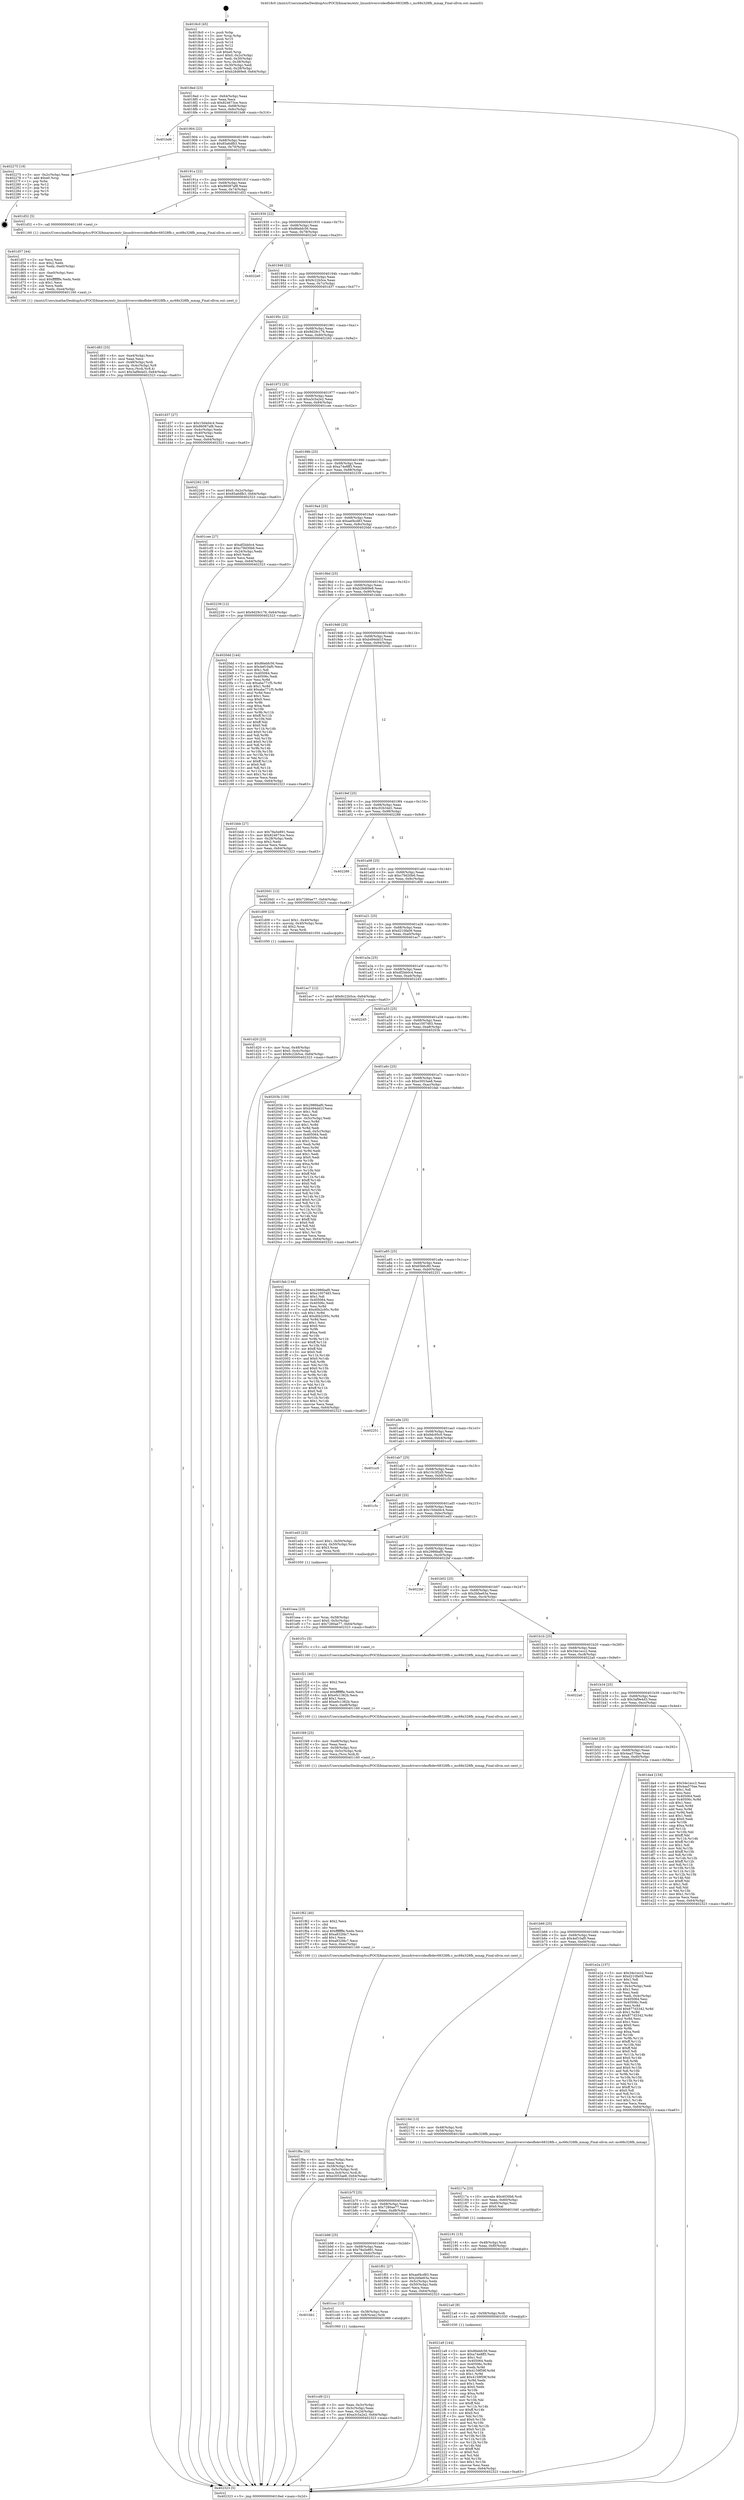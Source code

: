digraph "0x4018c0" {
  label = "0x4018c0 (/mnt/c/Users/mathe/Desktop/tcc/POCII/binaries/extr_linuxdriversvideofbdev68328fb.c_mc68x328fb_mmap_Final-ollvm.out::main(0))"
  labelloc = "t"
  node[shape=record]

  Entry [label="",width=0.3,height=0.3,shape=circle,fillcolor=black,style=filled]
  "0x4018ed" [label="{
     0x4018ed [23]\l
     | [instrs]\l
     &nbsp;&nbsp;0x4018ed \<+3\>: mov -0x64(%rbp),%eax\l
     &nbsp;&nbsp;0x4018f0 \<+2\>: mov %eax,%ecx\l
     &nbsp;&nbsp;0x4018f2 \<+6\>: sub $0x824673ce,%ecx\l
     &nbsp;&nbsp;0x4018f8 \<+3\>: mov %eax,-0x68(%rbp)\l
     &nbsp;&nbsp;0x4018fb \<+3\>: mov %ecx,-0x6c(%rbp)\l
     &nbsp;&nbsp;0x4018fe \<+6\>: je 0000000000401bd6 \<main+0x316\>\l
  }"]
  "0x401bd6" [label="{
     0x401bd6\l
  }", style=dashed]
  "0x401904" [label="{
     0x401904 [22]\l
     | [instrs]\l
     &nbsp;&nbsp;0x401904 \<+5\>: jmp 0000000000401909 \<main+0x49\>\l
     &nbsp;&nbsp;0x401909 \<+3\>: mov -0x68(%rbp),%eax\l
     &nbsp;&nbsp;0x40190c \<+5\>: sub $0x85a6dfb3,%eax\l
     &nbsp;&nbsp;0x401911 \<+3\>: mov %eax,-0x70(%rbp)\l
     &nbsp;&nbsp;0x401914 \<+6\>: je 0000000000402275 \<main+0x9b5\>\l
  }"]
  Exit [label="",width=0.3,height=0.3,shape=circle,fillcolor=black,style=filled,peripheries=2]
  "0x402275" [label="{
     0x402275 [19]\l
     | [instrs]\l
     &nbsp;&nbsp;0x402275 \<+3\>: mov -0x2c(%rbp),%eax\l
     &nbsp;&nbsp;0x402278 \<+7\>: add $0xe0,%rsp\l
     &nbsp;&nbsp;0x40227f \<+1\>: pop %rbx\l
     &nbsp;&nbsp;0x402280 \<+2\>: pop %r12\l
     &nbsp;&nbsp;0x402282 \<+2\>: pop %r14\l
     &nbsp;&nbsp;0x402284 \<+2\>: pop %r15\l
     &nbsp;&nbsp;0x402286 \<+1\>: pop %rbp\l
     &nbsp;&nbsp;0x402287 \<+1\>: ret\l
  }"]
  "0x40191a" [label="{
     0x40191a [22]\l
     | [instrs]\l
     &nbsp;&nbsp;0x40191a \<+5\>: jmp 000000000040191f \<main+0x5f\>\l
     &nbsp;&nbsp;0x40191f \<+3\>: mov -0x68(%rbp),%eax\l
     &nbsp;&nbsp;0x401922 \<+5\>: sub $0x86087af8,%eax\l
     &nbsp;&nbsp;0x401927 \<+3\>: mov %eax,-0x74(%rbp)\l
     &nbsp;&nbsp;0x40192a \<+6\>: je 0000000000401d52 \<main+0x492\>\l
  }"]
  "0x4021a9" [label="{
     0x4021a9 [144]\l
     | [instrs]\l
     &nbsp;&nbsp;0x4021a9 \<+5\>: mov $0x86ebfc56,%eax\l
     &nbsp;&nbsp;0x4021ae \<+5\>: mov $0xa74e8ff3,%esi\l
     &nbsp;&nbsp;0x4021b3 \<+2\>: mov $0x1,%cl\l
     &nbsp;&nbsp;0x4021b5 \<+7\>: mov 0x405064,%edx\l
     &nbsp;&nbsp;0x4021bc \<+8\>: mov 0x40506c,%r8d\l
     &nbsp;&nbsp;0x4021c4 \<+3\>: mov %edx,%r9d\l
     &nbsp;&nbsp;0x4021c7 \<+7\>: sub $0x4159f59f,%r9d\l
     &nbsp;&nbsp;0x4021ce \<+4\>: sub $0x1,%r9d\l
     &nbsp;&nbsp;0x4021d2 \<+7\>: add $0x4159f59f,%r9d\l
     &nbsp;&nbsp;0x4021d9 \<+4\>: imul %r9d,%edx\l
     &nbsp;&nbsp;0x4021dd \<+3\>: and $0x1,%edx\l
     &nbsp;&nbsp;0x4021e0 \<+3\>: cmp $0x0,%edx\l
     &nbsp;&nbsp;0x4021e3 \<+4\>: sete %r10b\l
     &nbsp;&nbsp;0x4021e7 \<+4\>: cmp $0xa,%r8d\l
     &nbsp;&nbsp;0x4021eb \<+4\>: setl %r11b\l
     &nbsp;&nbsp;0x4021ef \<+3\>: mov %r10b,%bl\l
     &nbsp;&nbsp;0x4021f2 \<+3\>: xor $0xff,%bl\l
     &nbsp;&nbsp;0x4021f5 \<+3\>: mov %r11b,%r14b\l
     &nbsp;&nbsp;0x4021f8 \<+4\>: xor $0xff,%r14b\l
     &nbsp;&nbsp;0x4021fc \<+3\>: xor $0x0,%cl\l
     &nbsp;&nbsp;0x4021ff \<+3\>: mov %bl,%r15b\l
     &nbsp;&nbsp;0x402202 \<+4\>: and $0x0,%r15b\l
     &nbsp;&nbsp;0x402206 \<+3\>: and %cl,%r10b\l
     &nbsp;&nbsp;0x402209 \<+3\>: mov %r14b,%r12b\l
     &nbsp;&nbsp;0x40220c \<+4\>: and $0x0,%r12b\l
     &nbsp;&nbsp;0x402210 \<+3\>: and %cl,%r11b\l
     &nbsp;&nbsp;0x402213 \<+3\>: or %r10b,%r15b\l
     &nbsp;&nbsp;0x402216 \<+3\>: or %r11b,%r12b\l
     &nbsp;&nbsp;0x402219 \<+3\>: xor %r12b,%r15b\l
     &nbsp;&nbsp;0x40221c \<+3\>: or %r14b,%bl\l
     &nbsp;&nbsp;0x40221f \<+3\>: xor $0xff,%bl\l
     &nbsp;&nbsp;0x402222 \<+3\>: or $0x0,%cl\l
     &nbsp;&nbsp;0x402225 \<+2\>: and %cl,%bl\l
     &nbsp;&nbsp;0x402227 \<+3\>: or %bl,%r15b\l
     &nbsp;&nbsp;0x40222a \<+4\>: test $0x1,%r15b\l
     &nbsp;&nbsp;0x40222e \<+3\>: cmovne %esi,%eax\l
     &nbsp;&nbsp;0x402231 \<+3\>: mov %eax,-0x64(%rbp)\l
     &nbsp;&nbsp;0x402234 \<+5\>: jmp 0000000000402323 \<main+0xa63\>\l
  }"]
  "0x401d52" [label="{
     0x401d52 [5]\l
     | [instrs]\l
     &nbsp;&nbsp;0x401d52 \<+5\>: call 0000000000401160 \<next_i\>\l
     | [calls]\l
     &nbsp;&nbsp;0x401160 \{1\} (/mnt/c/Users/mathe/Desktop/tcc/POCII/binaries/extr_linuxdriversvideofbdev68328fb.c_mc68x328fb_mmap_Final-ollvm.out::next_i)\l
  }"]
  "0x401930" [label="{
     0x401930 [22]\l
     | [instrs]\l
     &nbsp;&nbsp;0x401930 \<+5\>: jmp 0000000000401935 \<main+0x75\>\l
     &nbsp;&nbsp;0x401935 \<+3\>: mov -0x68(%rbp),%eax\l
     &nbsp;&nbsp;0x401938 \<+5\>: sub $0x86ebfc56,%eax\l
     &nbsp;&nbsp;0x40193d \<+3\>: mov %eax,-0x78(%rbp)\l
     &nbsp;&nbsp;0x401940 \<+6\>: je 00000000004022e0 \<main+0xa20\>\l
  }"]
  "0x4021a0" [label="{
     0x4021a0 [9]\l
     | [instrs]\l
     &nbsp;&nbsp;0x4021a0 \<+4\>: mov -0x58(%rbp),%rdi\l
     &nbsp;&nbsp;0x4021a4 \<+5\>: call 0000000000401030 \<free@plt\>\l
     | [calls]\l
     &nbsp;&nbsp;0x401030 \{1\} (unknown)\l
  }"]
  "0x4022e0" [label="{
     0x4022e0\l
  }", style=dashed]
  "0x401946" [label="{
     0x401946 [22]\l
     | [instrs]\l
     &nbsp;&nbsp;0x401946 \<+5\>: jmp 000000000040194b \<main+0x8b\>\l
     &nbsp;&nbsp;0x40194b \<+3\>: mov -0x68(%rbp),%eax\l
     &nbsp;&nbsp;0x40194e \<+5\>: sub $0x9c22b5ce,%eax\l
     &nbsp;&nbsp;0x401953 \<+3\>: mov %eax,-0x7c(%rbp)\l
     &nbsp;&nbsp;0x401956 \<+6\>: je 0000000000401d37 \<main+0x477\>\l
  }"]
  "0x402191" [label="{
     0x402191 [15]\l
     | [instrs]\l
     &nbsp;&nbsp;0x402191 \<+4\>: mov -0x48(%rbp),%rdi\l
     &nbsp;&nbsp;0x402195 \<+6\>: mov %eax,-0xf0(%rbp)\l
     &nbsp;&nbsp;0x40219b \<+5\>: call 0000000000401030 \<free@plt\>\l
     | [calls]\l
     &nbsp;&nbsp;0x401030 \{1\} (unknown)\l
  }"]
  "0x401d37" [label="{
     0x401d37 [27]\l
     | [instrs]\l
     &nbsp;&nbsp;0x401d37 \<+5\>: mov $0x15d4d4c4,%eax\l
     &nbsp;&nbsp;0x401d3c \<+5\>: mov $0x86087af8,%ecx\l
     &nbsp;&nbsp;0x401d41 \<+3\>: mov -0x4c(%rbp),%edx\l
     &nbsp;&nbsp;0x401d44 \<+3\>: cmp -0x40(%rbp),%edx\l
     &nbsp;&nbsp;0x401d47 \<+3\>: cmovl %ecx,%eax\l
     &nbsp;&nbsp;0x401d4a \<+3\>: mov %eax,-0x64(%rbp)\l
     &nbsp;&nbsp;0x401d4d \<+5\>: jmp 0000000000402323 \<main+0xa63\>\l
  }"]
  "0x40195c" [label="{
     0x40195c [22]\l
     | [instrs]\l
     &nbsp;&nbsp;0x40195c \<+5\>: jmp 0000000000401961 \<main+0xa1\>\l
     &nbsp;&nbsp;0x401961 \<+3\>: mov -0x68(%rbp),%eax\l
     &nbsp;&nbsp;0x401964 \<+5\>: sub $0x9d29c176,%eax\l
     &nbsp;&nbsp;0x401969 \<+3\>: mov %eax,-0x80(%rbp)\l
     &nbsp;&nbsp;0x40196c \<+6\>: je 0000000000402262 \<main+0x9a2\>\l
  }"]
  "0x40217a" [label="{
     0x40217a [23]\l
     | [instrs]\l
     &nbsp;&nbsp;0x40217a \<+10\>: movabs $0x4030b6,%rdi\l
     &nbsp;&nbsp;0x402184 \<+3\>: mov %eax,-0x60(%rbp)\l
     &nbsp;&nbsp;0x402187 \<+3\>: mov -0x60(%rbp),%esi\l
     &nbsp;&nbsp;0x40218a \<+2\>: mov $0x0,%al\l
     &nbsp;&nbsp;0x40218c \<+5\>: call 0000000000401040 \<printf@plt\>\l
     | [calls]\l
     &nbsp;&nbsp;0x401040 \{1\} (unknown)\l
  }"]
  "0x402262" [label="{
     0x402262 [19]\l
     | [instrs]\l
     &nbsp;&nbsp;0x402262 \<+7\>: movl $0x0,-0x2c(%rbp)\l
     &nbsp;&nbsp;0x402269 \<+7\>: movl $0x85a6dfb3,-0x64(%rbp)\l
     &nbsp;&nbsp;0x402270 \<+5\>: jmp 0000000000402323 \<main+0xa63\>\l
  }"]
  "0x401972" [label="{
     0x401972 [25]\l
     | [instrs]\l
     &nbsp;&nbsp;0x401972 \<+5\>: jmp 0000000000401977 \<main+0xb7\>\l
     &nbsp;&nbsp;0x401977 \<+3\>: mov -0x68(%rbp),%eax\l
     &nbsp;&nbsp;0x40197a \<+5\>: sub $0xa3c5a2e2,%eax\l
     &nbsp;&nbsp;0x40197f \<+6\>: mov %eax,-0x84(%rbp)\l
     &nbsp;&nbsp;0x401985 \<+6\>: je 0000000000401cee \<main+0x42e\>\l
  }"]
  "0x401f8a" [label="{
     0x401f8a [33]\l
     | [instrs]\l
     &nbsp;&nbsp;0x401f8a \<+6\>: mov -0xec(%rbp),%ecx\l
     &nbsp;&nbsp;0x401f90 \<+3\>: imul %eax,%ecx\l
     &nbsp;&nbsp;0x401f93 \<+4\>: mov -0x58(%rbp),%rsi\l
     &nbsp;&nbsp;0x401f97 \<+4\>: movslq -0x5c(%rbp),%rdi\l
     &nbsp;&nbsp;0x401f9b \<+4\>: mov %ecx,0x4(%rsi,%rdi,8)\l
     &nbsp;&nbsp;0x401f9f \<+7\>: movl $0xe3053ae8,-0x64(%rbp)\l
     &nbsp;&nbsp;0x401fa6 \<+5\>: jmp 0000000000402323 \<main+0xa63\>\l
  }"]
  "0x401cee" [label="{
     0x401cee [27]\l
     | [instrs]\l
     &nbsp;&nbsp;0x401cee \<+5\>: mov $0xdf2bb0c4,%eax\l
     &nbsp;&nbsp;0x401cf3 \<+5\>: mov $0xc79d30b6,%ecx\l
     &nbsp;&nbsp;0x401cf8 \<+3\>: mov -0x24(%rbp),%edx\l
     &nbsp;&nbsp;0x401cfb \<+3\>: cmp $0x0,%edx\l
     &nbsp;&nbsp;0x401cfe \<+3\>: cmove %ecx,%eax\l
     &nbsp;&nbsp;0x401d01 \<+3\>: mov %eax,-0x64(%rbp)\l
     &nbsp;&nbsp;0x401d04 \<+5\>: jmp 0000000000402323 \<main+0xa63\>\l
  }"]
  "0x40198b" [label="{
     0x40198b [25]\l
     | [instrs]\l
     &nbsp;&nbsp;0x40198b \<+5\>: jmp 0000000000401990 \<main+0xd0\>\l
     &nbsp;&nbsp;0x401990 \<+3\>: mov -0x68(%rbp),%eax\l
     &nbsp;&nbsp;0x401993 \<+5\>: sub $0xa74e8ff3,%eax\l
     &nbsp;&nbsp;0x401998 \<+6\>: mov %eax,-0x88(%rbp)\l
     &nbsp;&nbsp;0x40199e \<+6\>: je 0000000000402239 \<main+0x979\>\l
  }"]
  "0x401f62" [label="{
     0x401f62 [40]\l
     | [instrs]\l
     &nbsp;&nbsp;0x401f62 \<+5\>: mov $0x2,%ecx\l
     &nbsp;&nbsp;0x401f67 \<+1\>: cltd\l
     &nbsp;&nbsp;0x401f68 \<+2\>: idiv %ecx\l
     &nbsp;&nbsp;0x401f6a \<+6\>: imul $0xfffffffe,%edx,%ecx\l
     &nbsp;&nbsp;0x401f70 \<+6\>: add $0xa832fdc7,%ecx\l
     &nbsp;&nbsp;0x401f76 \<+3\>: add $0x1,%ecx\l
     &nbsp;&nbsp;0x401f79 \<+6\>: sub $0xa832fdc7,%ecx\l
     &nbsp;&nbsp;0x401f7f \<+6\>: mov %ecx,-0xec(%rbp)\l
     &nbsp;&nbsp;0x401f85 \<+5\>: call 0000000000401160 \<next_i\>\l
     | [calls]\l
     &nbsp;&nbsp;0x401160 \{1\} (/mnt/c/Users/mathe/Desktop/tcc/POCII/binaries/extr_linuxdriversvideofbdev68328fb.c_mc68x328fb_mmap_Final-ollvm.out::next_i)\l
  }"]
  "0x402239" [label="{
     0x402239 [12]\l
     | [instrs]\l
     &nbsp;&nbsp;0x402239 \<+7\>: movl $0x9d29c176,-0x64(%rbp)\l
     &nbsp;&nbsp;0x402240 \<+5\>: jmp 0000000000402323 \<main+0xa63\>\l
  }"]
  "0x4019a4" [label="{
     0x4019a4 [25]\l
     | [instrs]\l
     &nbsp;&nbsp;0x4019a4 \<+5\>: jmp 00000000004019a9 \<main+0xe9\>\l
     &nbsp;&nbsp;0x4019a9 \<+3\>: mov -0x68(%rbp),%eax\l
     &nbsp;&nbsp;0x4019ac \<+5\>: sub $0xaef4cd83,%eax\l
     &nbsp;&nbsp;0x4019b1 \<+6\>: mov %eax,-0x8c(%rbp)\l
     &nbsp;&nbsp;0x4019b7 \<+6\>: je 00000000004020dd \<main+0x81d\>\l
  }"]
  "0x401f49" [label="{
     0x401f49 [25]\l
     | [instrs]\l
     &nbsp;&nbsp;0x401f49 \<+6\>: mov -0xe8(%rbp),%ecx\l
     &nbsp;&nbsp;0x401f4f \<+3\>: imul %eax,%ecx\l
     &nbsp;&nbsp;0x401f52 \<+4\>: mov -0x58(%rbp),%rsi\l
     &nbsp;&nbsp;0x401f56 \<+4\>: movslq -0x5c(%rbp),%rdi\l
     &nbsp;&nbsp;0x401f5a \<+3\>: mov %ecx,(%rsi,%rdi,8)\l
     &nbsp;&nbsp;0x401f5d \<+5\>: call 0000000000401160 \<next_i\>\l
     | [calls]\l
     &nbsp;&nbsp;0x401160 \{1\} (/mnt/c/Users/mathe/Desktop/tcc/POCII/binaries/extr_linuxdriversvideofbdev68328fb.c_mc68x328fb_mmap_Final-ollvm.out::next_i)\l
  }"]
  "0x4020dd" [label="{
     0x4020dd [144]\l
     | [instrs]\l
     &nbsp;&nbsp;0x4020dd \<+5\>: mov $0x86ebfc56,%eax\l
     &nbsp;&nbsp;0x4020e2 \<+5\>: mov $0x4ef10af0,%ecx\l
     &nbsp;&nbsp;0x4020e7 \<+2\>: mov $0x1,%dl\l
     &nbsp;&nbsp;0x4020e9 \<+7\>: mov 0x405064,%esi\l
     &nbsp;&nbsp;0x4020f0 \<+7\>: mov 0x40506c,%edi\l
     &nbsp;&nbsp;0x4020f7 \<+3\>: mov %esi,%r8d\l
     &nbsp;&nbsp;0x4020fa \<+7\>: sub $0xaba771f5,%r8d\l
     &nbsp;&nbsp;0x402101 \<+4\>: sub $0x1,%r8d\l
     &nbsp;&nbsp;0x402105 \<+7\>: add $0xaba771f5,%r8d\l
     &nbsp;&nbsp;0x40210c \<+4\>: imul %r8d,%esi\l
     &nbsp;&nbsp;0x402110 \<+3\>: and $0x1,%esi\l
     &nbsp;&nbsp;0x402113 \<+3\>: cmp $0x0,%esi\l
     &nbsp;&nbsp;0x402116 \<+4\>: sete %r9b\l
     &nbsp;&nbsp;0x40211a \<+3\>: cmp $0xa,%edi\l
     &nbsp;&nbsp;0x40211d \<+4\>: setl %r10b\l
     &nbsp;&nbsp;0x402121 \<+3\>: mov %r9b,%r11b\l
     &nbsp;&nbsp;0x402124 \<+4\>: xor $0xff,%r11b\l
     &nbsp;&nbsp;0x402128 \<+3\>: mov %r10b,%bl\l
     &nbsp;&nbsp;0x40212b \<+3\>: xor $0xff,%bl\l
     &nbsp;&nbsp;0x40212e \<+3\>: xor $0x0,%dl\l
     &nbsp;&nbsp;0x402131 \<+3\>: mov %r11b,%r14b\l
     &nbsp;&nbsp;0x402134 \<+4\>: and $0x0,%r14b\l
     &nbsp;&nbsp;0x402138 \<+3\>: and %dl,%r9b\l
     &nbsp;&nbsp;0x40213b \<+3\>: mov %bl,%r15b\l
     &nbsp;&nbsp;0x40213e \<+4\>: and $0x0,%r15b\l
     &nbsp;&nbsp;0x402142 \<+3\>: and %dl,%r10b\l
     &nbsp;&nbsp;0x402145 \<+3\>: or %r9b,%r14b\l
     &nbsp;&nbsp;0x402148 \<+3\>: or %r10b,%r15b\l
     &nbsp;&nbsp;0x40214b \<+3\>: xor %r15b,%r14b\l
     &nbsp;&nbsp;0x40214e \<+3\>: or %bl,%r11b\l
     &nbsp;&nbsp;0x402151 \<+4\>: xor $0xff,%r11b\l
     &nbsp;&nbsp;0x402155 \<+3\>: or $0x0,%dl\l
     &nbsp;&nbsp;0x402158 \<+3\>: and %dl,%r11b\l
     &nbsp;&nbsp;0x40215b \<+3\>: or %r11b,%r14b\l
     &nbsp;&nbsp;0x40215e \<+4\>: test $0x1,%r14b\l
     &nbsp;&nbsp;0x402162 \<+3\>: cmovne %ecx,%eax\l
     &nbsp;&nbsp;0x402165 \<+3\>: mov %eax,-0x64(%rbp)\l
     &nbsp;&nbsp;0x402168 \<+5\>: jmp 0000000000402323 \<main+0xa63\>\l
  }"]
  "0x4019bd" [label="{
     0x4019bd [25]\l
     | [instrs]\l
     &nbsp;&nbsp;0x4019bd \<+5\>: jmp 00000000004019c2 \<main+0x102\>\l
     &nbsp;&nbsp;0x4019c2 \<+3\>: mov -0x68(%rbp),%eax\l
     &nbsp;&nbsp;0x4019c5 \<+5\>: sub $0xb28d69e8,%eax\l
     &nbsp;&nbsp;0x4019ca \<+6\>: mov %eax,-0x90(%rbp)\l
     &nbsp;&nbsp;0x4019d0 \<+6\>: je 0000000000401bbb \<main+0x2fb\>\l
  }"]
  "0x401f21" [label="{
     0x401f21 [40]\l
     | [instrs]\l
     &nbsp;&nbsp;0x401f21 \<+5\>: mov $0x2,%ecx\l
     &nbsp;&nbsp;0x401f26 \<+1\>: cltd\l
     &nbsp;&nbsp;0x401f27 \<+2\>: idiv %ecx\l
     &nbsp;&nbsp;0x401f29 \<+6\>: imul $0xfffffffe,%edx,%ecx\l
     &nbsp;&nbsp;0x401f2f \<+6\>: sub $0xe0c1382b,%ecx\l
     &nbsp;&nbsp;0x401f35 \<+3\>: add $0x1,%ecx\l
     &nbsp;&nbsp;0x401f38 \<+6\>: add $0xe0c1382b,%ecx\l
     &nbsp;&nbsp;0x401f3e \<+6\>: mov %ecx,-0xe8(%rbp)\l
     &nbsp;&nbsp;0x401f44 \<+5\>: call 0000000000401160 \<next_i\>\l
     | [calls]\l
     &nbsp;&nbsp;0x401160 \{1\} (/mnt/c/Users/mathe/Desktop/tcc/POCII/binaries/extr_linuxdriversvideofbdev68328fb.c_mc68x328fb_mmap_Final-ollvm.out::next_i)\l
  }"]
  "0x401bbb" [label="{
     0x401bbb [27]\l
     | [instrs]\l
     &nbsp;&nbsp;0x401bbb \<+5\>: mov $0x78a5e891,%eax\l
     &nbsp;&nbsp;0x401bc0 \<+5\>: mov $0x824673ce,%ecx\l
     &nbsp;&nbsp;0x401bc5 \<+3\>: mov -0x28(%rbp),%edx\l
     &nbsp;&nbsp;0x401bc8 \<+3\>: cmp $0x2,%edx\l
     &nbsp;&nbsp;0x401bcb \<+3\>: cmovne %ecx,%eax\l
     &nbsp;&nbsp;0x401bce \<+3\>: mov %eax,-0x64(%rbp)\l
     &nbsp;&nbsp;0x401bd1 \<+5\>: jmp 0000000000402323 \<main+0xa63\>\l
  }"]
  "0x4019d6" [label="{
     0x4019d6 [25]\l
     | [instrs]\l
     &nbsp;&nbsp;0x4019d6 \<+5\>: jmp 00000000004019db \<main+0x11b\>\l
     &nbsp;&nbsp;0x4019db \<+3\>: mov -0x68(%rbp),%eax\l
     &nbsp;&nbsp;0x4019de \<+5\>: sub $0xb494dd1f,%eax\l
     &nbsp;&nbsp;0x4019e3 \<+6\>: mov %eax,-0x94(%rbp)\l
     &nbsp;&nbsp;0x4019e9 \<+6\>: je 00000000004020d1 \<main+0x811\>\l
  }"]
  "0x402323" [label="{
     0x402323 [5]\l
     | [instrs]\l
     &nbsp;&nbsp;0x402323 \<+5\>: jmp 00000000004018ed \<main+0x2d\>\l
  }"]
  "0x4018c0" [label="{
     0x4018c0 [45]\l
     | [instrs]\l
     &nbsp;&nbsp;0x4018c0 \<+1\>: push %rbp\l
     &nbsp;&nbsp;0x4018c1 \<+3\>: mov %rsp,%rbp\l
     &nbsp;&nbsp;0x4018c4 \<+2\>: push %r15\l
     &nbsp;&nbsp;0x4018c6 \<+2\>: push %r14\l
     &nbsp;&nbsp;0x4018c8 \<+2\>: push %r12\l
     &nbsp;&nbsp;0x4018ca \<+1\>: push %rbx\l
     &nbsp;&nbsp;0x4018cb \<+7\>: sub $0xe0,%rsp\l
     &nbsp;&nbsp;0x4018d2 \<+7\>: movl $0x0,-0x2c(%rbp)\l
     &nbsp;&nbsp;0x4018d9 \<+3\>: mov %edi,-0x30(%rbp)\l
     &nbsp;&nbsp;0x4018dc \<+4\>: mov %rsi,-0x38(%rbp)\l
     &nbsp;&nbsp;0x4018e0 \<+3\>: mov -0x30(%rbp),%edi\l
     &nbsp;&nbsp;0x4018e3 \<+3\>: mov %edi,-0x28(%rbp)\l
     &nbsp;&nbsp;0x4018e6 \<+7\>: movl $0xb28d69e8,-0x64(%rbp)\l
  }"]
  "0x401eea" [label="{
     0x401eea [23]\l
     | [instrs]\l
     &nbsp;&nbsp;0x401eea \<+4\>: mov %rax,-0x58(%rbp)\l
     &nbsp;&nbsp;0x401eee \<+7\>: movl $0x0,-0x5c(%rbp)\l
     &nbsp;&nbsp;0x401ef5 \<+7\>: movl $0x7280ae77,-0x64(%rbp)\l
     &nbsp;&nbsp;0x401efc \<+5\>: jmp 0000000000402323 \<main+0xa63\>\l
  }"]
  "0x4020d1" [label="{
     0x4020d1 [12]\l
     | [instrs]\l
     &nbsp;&nbsp;0x4020d1 \<+7\>: movl $0x7280ae77,-0x64(%rbp)\l
     &nbsp;&nbsp;0x4020d8 \<+5\>: jmp 0000000000402323 \<main+0xa63\>\l
  }"]
  "0x4019ef" [label="{
     0x4019ef [25]\l
     | [instrs]\l
     &nbsp;&nbsp;0x4019ef \<+5\>: jmp 00000000004019f4 \<main+0x134\>\l
     &nbsp;&nbsp;0x4019f4 \<+3\>: mov -0x68(%rbp),%eax\l
     &nbsp;&nbsp;0x4019f7 \<+5\>: sub $0xc02b34d1,%eax\l
     &nbsp;&nbsp;0x4019fc \<+6\>: mov %eax,-0x98(%rbp)\l
     &nbsp;&nbsp;0x401a02 \<+6\>: je 0000000000402288 \<main+0x9c8\>\l
  }"]
  "0x401d83" [label="{
     0x401d83 [33]\l
     | [instrs]\l
     &nbsp;&nbsp;0x401d83 \<+6\>: mov -0xe4(%rbp),%ecx\l
     &nbsp;&nbsp;0x401d89 \<+3\>: imul %eax,%ecx\l
     &nbsp;&nbsp;0x401d8c \<+4\>: mov -0x48(%rbp),%rdi\l
     &nbsp;&nbsp;0x401d90 \<+4\>: movslq -0x4c(%rbp),%r8\l
     &nbsp;&nbsp;0x401d94 \<+4\>: mov %ecx,(%rdi,%r8,4)\l
     &nbsp;&nbsp;0x401d98 \<+7\>: movl $0x3af9e4d3,-0x64(%rbp)\l
     &nbsp;&nbsp;0x401d9f \<+5\>: jmp 0000000000402323 \<main+0xa63\>\l
  }"]
  "0x402288" [label="{
     0x402288\l
  }", style=dashed]
  "0x401a08" [label="{
     0x401a08 [25]\l
     | [instrs]\l
     &nbsp;&nbsp;0x401a08 \<+5\>: jmp 0000000000401a0d \<main+0x14d\>\l
     &nbsp;&nbsp;0x401a0d \<+3\>: mov -0x68(%rbp),%eax\l
     &nbsp;&nbsp;0x401a10 \<+5\>: sub $0xc79d30b6,%eax\l
     &nbsp;&nbsp;0x401a15 \<+6\>: mov %eax,-0x9c(%rbp)\l
     &nbsp;&nbsp;0x401a1b \<+6\>: je 0000000000401d09 \<main+0x449\>\l
  }"]
  "0x401d57" [label="{
     0x401d57 [44]\l
     | [instrs]\l
     &nbsp;&nbsp;0x401d57 \<+2\>: xor %ecx,%ecx\l
     &nbsp;&nbsp;0x401d59 \<+5\>: mov $0x2,%edx\l
     &nbsp;&nbsp;0x401d5e \<+6\>: mov %edx,-0xe0(%rbp)\l
     &nbsp;&nbsp;0x401d64 \<+1\>: cltd\l
     &nbsp;&nbsp;0x401d65 \<+6\>: mov -0xe0(%rbp),%esi\l
     &nbsp;&nbsp;0x401d6b \<+2\>: idiv %esi\l
     &nbsp;&nbsp;0x401d6d \<+6\>: imul $0xfffffffe,%edx,%edx\l
     &nbsp;&nbsp;0x401d73 \<+3\>: sub $0x1,%ecx\l
     &nbsp;&nbsp;0x401d76 \<+2\>: sub %ecx,%edx\l
     &nbsp;&nbsp;0x401d78 \<+6\>: mov %edx,-0xe4(%rbp)\l
     &nbsp;&nbsp;0x401d7e \<+5\>: call 0000000000401160 \<next_i\>\l
     | [calls]\l
     &nbsp;&nbsp;0x401160 \{1\} (/mnt/c/Users/mathe/Desktop/tcc/POCII/binaries/extr_linuxdriversvideofbdev68328fb.c_mc68x328fb_mmap_Final-ollvm.out::next_i)\l
  }"]
  "0x401d09" [label="{
     0x401d09 [23]\l
     | [instrs]\l
     &nbsp;&nbsp;0x401d09 \<+7\>: movl $0x1,-0x40(%rbp)\l
     &nbsp;&nbsp;0x401d10 \<+4\>: movslq -0x40(%rbp),%rax\l
     &nbsp;&nbsp;0x401d14 \<+4\>: shl $0x2,%rax\l
     &nbsp;&nbsp;0x401d18 \<+3\>: mov %rax,%rdi\l
     &nbsp;&nbsp;0x401d1b \<+5\>: call 0000000000401050 \<malloc@plt\>\l
     | [calls]\l
     &nbsp;&nbsp;0x401050 \{1\} (unknown)\l
  }"]
  "0x401a21" [label="{
     0x401a21 [25]\l
     | [instrs]\l
     &nbsp;&nbsp;0x401a21 \<+5\>: jmp 0000000000401a26 \<main+0x166\>\l
     &nbsp;&nbsp;0x401a26 \<+3\>: mov -0x68(%rbp),%eax\l
     &nbsp;&nbsp;0x401a29 \<+5\>: sub $0xd210fa09,%eax\l
     &nbsp;&nbsp;0x401a2e \<+6\>: mov %eax,-0xa0(%rbp)\l
     &nbsp;&nbsp;0x401a34 \<+6\>: je 0000000000401ec7 \<main+0x607\>\l
  }"]
  "0x401d20" [label="{
     0x401d20 [23]\l
     | [instrs]\l
     &nbsp;&nbsp;0x401d20 \<+4\>: mov %rax,-0x48(%rbp)\l
     &nbsp;&nbsp;0x401d24 \<+7\>: movl $0x0,-0x4c(%rbp)\l
     &nbsp;&nbsp;0x401d2b \<+7\>: movl $0x9c22b5ce,-0x64(%rbp)\l
     &nbsp;&nbsp;0x401d32 \<+5\>: jmp 0000000000402323 \<main+0xa63\>\l
  }"]
  "0x401ec7" [label="{
     0x401ec7 [12]\l
     | [instrs]\l
     &nbsp;&nbsp;0x401ec7 \<+7\>: movl $0x9c22b5ce,-0x64(%rbp)\l
     &nbsp;&nbsp;0x401ece \<+5\>: jmp 0000000000402323 \<main+0xa63\>\l
  }"]
  "0x401a3a" [label="{
     0x401a3a [25]\l
     | [instrs]\l
     &nbsp;&nbsp;0x401a3a \<+5\>: jmp 0000000000401a3f \<main+0x17f\>\l
     &nbsp;&nbsp;0x401a3f \<+3\>: mov -0x68(%rbp),%eax\l
     &nbsp;&nbsp;0x401a42 \<+5\>: sub $0xdf2bb0c4,%eax\l
     &nbsp;&nbsp;0x401a47 \<+6\>: mov %eax,-0xa4(%rbp)\l
     &nbsp;&nbsp;0x401a4d \<+6\>: je 0000000000402245 \<main+0x985\>\l
  }"]
  "0x401cd9" [label="{
     0x401cd9 [21]\l
     | [instrs]\l
     &nbsp;&nbsp;0x401cd9 \<+3\>: mov %eax,-0x3c(%rbp)\l
     &nbsp;&nbsp;0x401cdc \<+3\>: mov -0x3c(%rbp),%eax\l
     &nbsp;&nbsp;0x401cdf \<+3\>: mov %eax,-0x24(%rbp)\l
     &nbsp;&nbsp;0x401ce2 \<+7\>: movl $0xa3c5a2e2,-0x64(%rbp)\l
     &nbsp;&nbsp;0x401ce9 \<+5\>: jmp 0000000000402323 \<main+0xa63\>\l
  }"]
  "0x402245" [label="{
     0x402245\l
  }", style=dashed]
  "0x401a53" [label="{
     0x401a53 [25]\l
     | [instrs]\l
     &nbsp;&nbsp;0x401a53 \<+5\>: jmp 0000000000401a58 \<main+0x198\>\l
     &nbsp;&nbsp;0x401a58 \<+3\>: mov -0x68(%rbp),%eax\l
     &nbsp;&nbsp;0x401a5b \<+5\>: sub $0xe1007483,%eax\l
     &nbsp;&nbsp;0x401a60 \<+6\>: mov %eax,-0xa8(%rbp)\l
     &nbsp;&nbsp;0x401a66 \<+6\>: je 000000000040203b \<main+0x77b\>\l
  }"]
  "0x401bb1" [label="{
     0x401bb1\l
  }", style=dashed]
  "0x40203b" [label="{
     0x40203b [150]\l
     | [instrs]\l
     &nbsp;&nbsp;0x40203b \<+5\>: mov $0x2986baf0,%eax\l
     &nbsp;&nbsp;0x402040 \<+5\>: mov $0xb494dd1f,%ecx\l
     &nbsp;&nbsp;0x402045 \<+2\>: mov $0x1,%dl\l
     &nbsp;&nbsp;0x402047 \<+2\>: xor %esi,%esi\l
     &nbsp;&nbsp;0x402049 \<+3\>: mov -0x5c(%rbp),%edi\l
     &nbsp;&nbsp;0x40204c \<+3\>: mov %esi,%r8d\l
     &nbsp;&nbsp;0x40204f \<+4\>: sub $0x1,%r8d\l
     &nbsp;&nbsp;0x402053 \<+3\>: sub %r8d,%edi\l
     &nbsp;&nbsp;0x402056 \<+3\>: mov %edi,-0x5c(%rbp)\l
     &nbsp;&nbsp;0x402059 \<+7\>: mov 0x405064,%edi\l
     &nbsp;&nbsp;0x402060 \<+8\>: mov 0x40506c,%r8d\l
     &nbsp;&nbsp;0x402068 \<+3\>: sub $0x1,%esi\l
     &nbsp;&nbsp;0x40206b \<+3\>: mov %edi,%r9d\l
     &nbsp;&nbsp;0x40206e \<+3\>: add %esi,%r9d\l
     &nbsp;&nbsp;0x402071 \<+4\>: imul %r9d,%edi\l
     &nbsp;&nbsp;0x402075 \<+3\>: and $0x1,%edi\l
     &nbsp;&nbsp;0x402078 \<+3\>: cmp $0x0,%edi\l
     &nbsp;&nbsp;0x40207b \<+4\>: sete %r10b\l
     &nbsp;&nbsp;0x40207f \<+4\>: cmp $0xa,%r8d\l
     &nbsp;&nbsp;0x402083 \<+4\>: setl %r11b\l
     &nbsp;&nbsp;0x402087 \<+3\>: mov %r10b,%bl\l
     &nbsp;&nbsp;0x40208a \<+3\>: xor $0xff,%bl\l
     &nbsp;&nbsp;0x40208d \<+3\>: mov %r11b,%r14b\l
     &nbsp;&nbsp;0x402090 \<+4\>: xor $0xff,%r14b\l
     &nbsp;&nbsp;0x402094 \<+3\>: xor $0x0,%dl\l
     &nbsp;&nbsp;0x402097 \<+3\>: mov %bl,%r15b\l
     &nbsp;&nbsp;0x40209a \<+4\>: and $0x0,%r15b\l
     &nbsp;&nbsp;0x40209e \<+3\>: and %dl,%r10b\l
     &nbsp;&nbsp;0x4020a1 \<+3\>: mov %r14b,%r12b\l
     &nbsp;&nbsp;0x4020a4 \<+4\>: and $0x0,%r12b\l
     &nbsp;&nbsp;0x4020a8 \<+3\>: and %dl,%r11b\l
     &nbsp;&nbsp;0x4020ab \<+3\>: or %r10b,%r15b\l
     &nbsp;&nbsp;0x4020ae \<+3\>: or %r11b,%r12b\l
     &nbsp;&nbsp;0x4020b1 \<+3\>: xor %r12b,%r15b\l
     &nbsp;&nbsp;0x4020b4 \<+3\>: or %r14b,%bl\l
     &nbsp;&nbsp;0x4020b7 \<+3\>: xor $0xff,%bl\l
     &nbsp;&nbsp;0x4020ba \<+3\>: or $0x0,%dl\l
     &nbsp;&nbsp;0x4020bd \<+2\>: and %dl,%bl\l
     &nbsp;&nbsp;0x4020bf \<+3\>: or %bl,%r15b\l
     &nbsp;&nbsp;0x4020c2 \<+4\>: test $0x1,%r15b\l
     &nbsp;&nbsp;0x4020c6 \<+3\>: cmovne %ecx,%eax\l
     &nbsp;&nbsp;0x4020c9 \<+3\>: mov %eax,-0x64(%rbp)\l
     &nbsp;&nbsp;0x4020cc \<+5\>: jmp 0000000000402323 \<main+0xa63\>\l
  }"]
  "0x401a6c" [label="{
     0x401a6c [25]\l
     | [instrs]\l
     &nbsp;&nbsp;0x401a6c \<+5\>: jmp 0000000000401a71 \<main+0x1b1\>\l
     &nbsp;&nbsp;0x401a71 \<+3\>: mov -0x68(%rbp),%eax\l
     &nbsp;&nbsp;0x401a74 \<+5\>: sub $0xe3053ae8,%eax\l
     &nbsp;&nbsp;0x401a79 \<+6\>: mov %eax,-0xac(%rbp)\l
     &nbsp;&nbsp;0x401a7f \<+6\>: je 0000000000401fab \<main+0x6eb\>\l
  }"]
  "0x401ccc" [label="{
     0x401ccc [13]\l
     | [instrs]\l
     &nbsp;&nbsp;0x401ccc \<+4\>: mov -0x38(%rbp),%rax\l
     &nbsp;&nbsp;0x401cd0 \<+4\>: mov 0x8(%rax),%rdi\l
     &nbsp;&nbsp;0x401cd4 \<+5\>: call 0000000000401060 \<atoi@plt\>\l
     | [calls]\l
     &nbsp;&nbsp;0x401060 \{1\} (unknown)\l
  }"]
  "0x401fab" [label="{
     0x401fab [144]\l
     | [instrs]\l
     &nbsp;&nbsp;0x401fab \<+5\>: mov $0x2986baf0,%eax\l
     &nbsp;&nbsp;0x401fb0 \<+5\>: mov $0xe1007483,%ecx\l
     &nbsp;&nbsp;0x401fb5 \<+2\>: mov $0x1,%dl\l
     &nbsp;&nbsp;0x401fb7 \<+7\>: mov 0x405064,%esi\l
     &nbsp;&nbsp;0x401fbe \<+7\>: mov 0x40506c,%edi\l
     &nbsp;&nbsp;0x401fc5 \<+3\>: mov %esi,%r8d\l
     &nbsp;&nbsp;0x401fc8 \<+7\>: sub $0xd0b2c95c,%r8d\l
     &nbsp;&nbsp;0x401fcf \<+4\>: sub $0x1,%r8d\l
     &nbsp;&nbsp;0x401fd3 \<+7\>: add $0xd0b2c95c,%r8d\l
     &nbsp;&nbsp;0x401fda \<+4\>: imul %r8d,%esi\l
     &nbsp;&nbsp;0x401fde \<+3\>: and $0x1,%esi\l
     &nbsp;&nbsp;0x401fe1 \<+3\>: cmp $0x0,%esi\l
     &nbsp;&nbsp;0x401fe4 \<+4\>: sete %r9b\l
     &nbsp;&nbsp;0x401fe8 \<+3\>: cmp $0xa,%edi\l
     &nbsp;&nbsp;0x401feb \<+4\>: setl %r10b\l
     &nbsp;&nbsp;0x401fef \<+3\>: mov %r9b,%r11b\l
     &nbsp;&nbsp;0x401ff2 \<+4\>: xor $0xff,%r11b\l
     &nbsp;&nbsp;0x401ff6 \<+3\>: mov %r10b,%bl\l
     &nbsp;&nbsp;0x401ff9 \<+3\>: xor $0xff,%bl\l
     &nbsp;&nbsp;0x401ffc \<+3\>: xor $0x0,%dl\l
     &nbsp;&nbsp;0x401fff \<+3\>: mov %r11b,%r14b\l
     &nbsp;&nbsp;0x402002 \<+4\>: and $0x0,%r14b\l
     &nbsp;&nbsp;0x402006 \<+3\>: and %dl,%r9b\l
     &nbsp;&nbsp;0x402009 \<+3\>: mov %bl,%r15b\l
     &nbsp;&nbsp;0x40200c \<+4\>: and $0x0,%r15b\l
     &nbsp;&nbsp;0x402010 \<+3\>: and %dl,%r10b\l
     &nbsp;&nbsp;0x402013 \<+3\>: or %r9b,%r14b\l
     &nbsp;&nbsp;0x402016 \<+3\>: or %r10b,%r15b\l
     &nbsp;&nbsp;0x402019 \<+3\>: xor %r15b,%r14b\l
     &nbsp;&nbsp;0x40201c \<+3\>: or %bl,%r11b\l
     &nbsp;&nbsp;0x40201f \<+4\>: xor $0xff,%r11b\l
     &nbsp;&nbsp;0x402023 \<+3\>: or $0x0,%dl\l
     &nbsp;&nbsp;0x402026 \<+3\>: and %dl,%r11b\l
     &nbsp;&nbsp;0x402029 \<+3\>: or %r11b,%r14b\l
     &nbsp;&nbsp;0x40202c \<+4\>: test $0x1,%r14b\l
     &nbsp;&nbsp;0x402030 \<+3\>: cmovne %ecx,%eax\l
     &nbsp;&nbsp;0x402033 \<+3\>: mov %eax,-0x64(%rbp)\l
     &nbsp;&nbsp;0x402036 \<+5\>: jmp 0000000000402323 \<main+0xa63\>\l
  }"]
  "0x401a85" [label="{
     0x401a85 [25]\l
     | [instrs]\l
     &nbsp;&nbsp;0x401a85 \<+5\>: jmp 0000000000401a8a \<main+0x1ca\>\l
     &nbsp;&nbsp;0x401a8a \<+3\>: mov -0x68(%rbp),%eax\l
     &nbsp;&nbsp;0x401a8d \<+5\>: sub $0x65b6c80,%eax\l
     &nbsp;&nbsp;0x401a92 \<+6\>: mov %eax,-0xb0(%rbp)\l
     &nbsp;&nbsp;0x401a98 \<+6\>: je 0000000000402251 \<main+0x991\>\l
  }"]
  "0x401b98" [label="{
     0x401b98 [25]\l
     | [instrs]\l
     &nbsp;&nbsp;0x401b98 \<+5\>: jmp 0000000000401b9d \<main+0x2dd\>\l
     &nbsp;&nbsp;0x401b9d \<+3\>: mov -0x68(%rbp),%eax\l
     &nbsp;&nbsp;0x401ba0 \<+5\>: sub $0x78a5e891,%eax\l
     &nbsp;&nbsp;0x401ba5 \<+6\>: mov %eax,-0xdc(%rbp)\l
     &nbsp;&nbsp;0x401bab \<+6\>: je 0000000000401ccc \<main+0x40c\>\l
  }"]
  "0x402251" [label="{
     0x402251\l
  }", style=dashed]
  "0x401a9e" [label="{
     0x401a9e [25]\l
     | [instrs]\l
     &nbsp;&nbsp;0x401a9e \<+5\>: jmp 0000000000401aa3 \<main+0x1e3\>\l
     &nbsp;&nbsp;0x401aa3 \<+3\>: mov -0x68(%rbp),%eax\l
     &nbsp;&nbsp;0x401aa6 \<+5\>: sub $0x9dc95c0,%eax\l
     &nbsp;&nbsp;0x401aab \<+6\>: mov %eax,-0xb4(%rbp)\l
     &nbsp;&nbsp;0x401ab1 \<+6\>: je 0000000000401cc0 \<main+0x400\>\l
  }"]
  "0x401f01" [label="{
     0x401f01 [27]\l
     | [instrs]\l
     &nbsp;&nbsp;0x401f01 \<+5\>: mov $0xaef4cd83,%eax\l
     &nbsp;&nbsp;0x401f06 \<+5\>: mov $0x2bfae63a,%ecx\l
     &nbsp;&nbsp;0x401f0b \<+3\>: mov -0x5c(%rbp),%edx\l
     &nbsp;&nbsp;0x401f0e \<+3\>: cmp -0x50(%rbp),%edx\l
     &nbsp;&nbsp;0x401f11 \<+3\>: cmovl %ecx,%eax\l
     &nbsp;&nbsp;0x401f14 \<+3\>: mov %eax,-0x64(%rbp)\l
     &nbsp;&nbsp;0x401f17 \<+5\>: jmp 0000000000402323 \<main+0xa63\>\l
  }"]
  "0x401cc0" [label="{
     0x401cc0\l
  }", style=dashed]
  "0x401ab7" [label="{
     0x401ab7 [25]\l
     | [instrs]\l
     &nbsp;&nbsp;0x401ab7 \<+5\>: jmp 0000000000401abc \<main+0x1fc\>\l
     &nbsp;&nbsp;0x401abc \<+3\>: mov -0x68(%rbp),%eax\l
     &nbsp;&nbsp;0x401abf \<+5\>: sub $0x10c3f2d5,%eax\l
     &nbsp;&nbsp;0x401ac4 \<+6\>: mov %eax,-0xb8(%rbp)\l
     &nbsp;&nbsp;0x401aca \<+6\>: je 0000000000401c5c \<main+0x39c\>\l
  }"]
  "0x401b7f" [label="{
     0x401b7f [25]\l
     | [instrs]\l
     &nbsp;&nbsp;0x401b7f \<+5\>: jmp 0000000000401b84 \<main+0x2c4\>\l
     &nbsp;&nbsp;0x401b84 \<+3\>: mov -0x68(%rbp),%eax\l
     &nbsp;&nbsp;0x401b87 \<+5\>: sub $0x7280ae77,%eax\l
     &nbsp;&nbsp;0x401b8c \<+6\>: mov %eax,-0xd8(%rbp)\l
     &nbsp;&nbsp;0x401b92 \<+6\>: je 0000000000401f01 \<main+0x641\>\l
  }"]
  "0x401c5c" [label="{
     0x401c5c\l
  }", style=dashed]
  "0x401ad0" [label="{
     0x401ad0 [25]\l
     | [instrs]\l
     &nbsp;&nbsp;0x401ad0 \<+5\>: jmp 0000000000401ad5 \<main+0x215\>\l
     &nbsp;&nbsp;0x401ad5 \<+3\>: mov -0x68(%rbp),%eax\l
     &nbsp;&nbsp;0x401ad8 \<+5\>: sub $0x15d4d4c4,%eax\l
     &nbsp;&nbsp;0x401add \<+6\>: mov %eax,-0xbc(%rbp)\l
     &nbsp;&nbsp;0x401ae3 \<+6\>: je 0000000000401ed3 \<main+0x613\>\l
  }"]
  "0x40216d" [label="{
     0x40216d [13]\l
     | [instrs]\l
     &nbsp;&nbsp;0x40216d \<+4\>: mov -0x48(%rbp),%rdi\l
     &nbsp;&nbsp;0x402171 \<+4\>: mov -0x58(%rbp),%rsi\l
     &nbsp;&nbsp;0x402175 \<+5\>: call 00000000004015b0 \<mc68x328fb_mmap\>\l
     | [calls]\l
     &nbsp;&nbsp;0x4015b0 \{1\} (/mnt/c/Users/mathe/Desktop/tcc/POCII/binaries/extr_linuxdriversvideofbdev68328fb.c_mc68x328fb_mmap_Final-ollvm.out::mc68x328fb_mmap)\l
  }"]
  "0x401ed3" [label="{
     0x401ed3 [23]\l
     | [instrs]\l
     &nbsp;&nbsp;0x401ed3 \<+7\>: movl $0x1,-0x50(%rbp)\l
     &nbsp;&nbsp;0x401eda \<+4\>: movslq -0x50(%rbp),%rax\l
     &nbsp;&nbsp;0x401ede \<+4\>: shl $0x3,%rax\l
     &nbsp;&nbsp;0x401ee2 \<+3\>: mov %rax,%rdi\l
     &nbsp;&nbsp;0x401ee5 \<+5\>: call 0000000000401050 \<malloc@plt\>\l
     | [calls]\l
     &nbsp;&nbsp;0x401050 \{1\} (unknown)\l
  }"]
  "0x401ae9" [label="{
     0x401ae9 [25]\l
     | [instrs]\l
     &nbsp;&nbsp;0x401ae9 \<+5\>: jmp 0000000000401aee \<main+0x22e\>\l
     &nbsp;&nbsp;0x401aee \<+3\>: mov -0x68(%rbp),%eax\l
     &nbsp;&nbsp;0x401af1 \<+5\>: sub $0x2986baf0,%eax\l
     &nbsp;&nbsp;0x401af6 \<+6\>: mov %eax,-0xc0(%rbp)\l
     &nbsp;&nbsp;0x401afc \<+6\>: je 00000000004022bf \<main+0x9ff\>\l
  }"]
  "0x401b66" [label="{
     0x401b66 [25]\l
     | [instrs]\l
     &nbsp;&nbsp;0x401b66 \<+5\>: jmp 0000000000401b6b \<main+0x2ab\>\l
     &nbsp;&nbsp;0x401b6b \<+3\>: mov -0x68(%rbp),%eax\l
     &nbsp;&nbsp;0x401b6e \<+5\>: sub $0x4ef10af0,%eax\l
     &nbsp;&nbsp;0x401b73 \<+6\>: mov %eax,-0xd4(%rbp)\l
     &nbsp;&nbsp;0x401b79 \<+6\>: je 000000000040216d \<main+0x8ad\>\l
  }"]
  "0x4022bf" [label="{
     0x4022bf\l
  }", style=dashed]
  "0x401b02" [label="{
     0x401b02 [25]\l
     | [instrs]\l
     &nbsp;&nbsp;0x401b02 \<+5\>: jmp 0000000000401b07 \<main+0x247\>\l
     &nbsp;&nbsp;0x401b07 \<+3\>: mov -0x68(%rbp),%eax\l
     &nbsp;&nbsp;0x401b0a \<+5\>: sub $0x2bfae63a,%eax\l
     &nbsp;&nbsp;0x401b0f \<+6\>: mov %eax,-0xc4(%rbp)\l
     &nbsp;&nbsp;0x401b15 \<+6\>: je 0000000000401f1c \<main+0x65c\>\l
  }"]
  "0x401e2a" [label="{
     0x401e2a [157]\l
     | [instrs]\l
     &nbsp;&nbsp;0x401e2a \<+5\>: mov $0x34e1ecc2,%eax\l
     &nbsp;&nbsp;0x401e2f \<+5\>: mov $0xd210fa09,%ecx\l
     &nbsp;&nbsp;0x401e34 \<+2\>: mov $0x1,%dl\l
     &nbsp;&nbsp;0x401e36 \<+2\>: xor %esi,%esi\l
     &nbsp;&nbsp;0x401e38 \<+3\>: mov -0x4c(%rbp),%edi\l
     &nbsp;&nbsp;0x401e3b \<+3\>: sub $0x1,%esi\l
     &nbsp;&nbsp;0x401e3e \<+2\>: sub %esi,%edi\l
     &nbsp;&nbsp;0x401e40 \<+3\>: mov %edi,-0x4c(%rbp)\l
     &nbsp;&nbsp;0x401e43 \<+7\>: mov 0x405064,%esi\l
     &nbsp;&nbsp;0x401e4a \<+7\>: mov 0x40506c,%edi\l
     &nbsp;&nbsp;0x401e51 \<+3\>: mov %esi,%r8d\l
     &nbsp;&nbsp;0x401e54 \<+7\>: add $0x877d3342,%r8d\l
     &nbsp;&nbsp;0x401e5b \<+4\>: sub $0x1,%r8d\l
     &nbsp;&nbsp;0x401e5f \<+7\>: sub $0x877d3342,%r8d\l
     &nbsp;&nbsp;0x401e66 \<+4\>: imul %r8d,%esi\l
     &nbsp;&nbsp;0x401e6a \<+3\>: and $0x1,%esi\l
     &nbsp;&nbsp;0x401e6d \<+3\>: cmp $0x0,%esi\l
     &nbsp;&nbsp;0x401e70 \<+4\>: sete %r9b\l
     &nbsp;&nbsp;0x401e74 \<+3\>: cmp $0xa,%edi\l
     &nbsp;&nbsp;0x401e77 \<+4\>: setl %r10b\l
     &nbsp;&nbsp;0x401e7b \<+3\>: mov %r9b,%r11b\l
     &nbsp;&nbsp;0x401e7e \<+4\>: xor $0xff,%r11b\l
     &nbsp;&nbsp;0x401e82 \<+3\>: mov %r10b,%bl\l
     &nbsp;&nbsp;0x401e85 \<+3\>: xor $0xff,%bl\l
     &nbsp;&nbsp;0x401e88 \<+3\>: xor $0x0,%dl\l
     &nbsp;&nbsp;0x401e8b \<+3\>: mov %r11b,%r14b\l
     &nbsp;&nbsp;0x401e8e \<+4\>: and $0x0,%r14b\l
     &nbsp;&nbsp;0x401e92 \<+3\>: and %dl,%r9b\l
     &nbsp;&nbsp;0x401e95 \<+3\>: mov %bl,%r15b\l
     &nbsp;&nbsp;0x401e98 \<+4\>: and $0x0,%r15b\l
     &nbsp;&nbsp;0x401e9c \<+3\>: and %dl,%r10b\l
     &nbsp;&nbsp;0x401e9f \<+3\>: or %r9b,%r14b\l
     &nbsp;&nbsp;0x401ea2 \<+3\>: or %r10b,%r15b\l
     &nbsp;&nbsp;0x401ea5 \<+3\>: xor %r15b,%r14b\l
     &nbsp;&nbsp;0x401ea8 \<+3\>: or %bl,%r11b\l
     &nbsp;&nbsp;0x401eab \<+4\>: xor $0xff,%r11b\l
     &nbsp;&nbsp;0x401eaf \<+3\>: or $0x0,%dl\l
     &nbsp;&nbsp;0x401eb2 \<+3\>: and %dl,%r11b\l
     &nbsp;&nbsp;0x401eb5 \<+3\>: or %r11b,%r14b\l
     &nbsp;&nbsp;0x401eb8 \<+4\>: test $0x1,%r14b\l
     &nbsp;&nbsp;0x401ebc \<+3\>: cmovne %ecx,%eax\l
     &nbsp;&nbsp;0x401ebf \<+3\>: mov %eax,-0x64(%rbp)\l
     &nbsp;&nbsp;0x401ec2 \<+5\>: jmp 0000000000402323 \<main+0xa63\>\l
  }"]
  "0x401f1c" [label="{
     0x401f1c [5]\l
     | [instrs]\l
     &nbsp;&nbsp;0x401f1c \<+5\>: call 0000000000401160 \<next_i\>\l
     | [calls]\l
     &nbsp;&nbsp;0x401160 \{1\} (/mnt/c/Users/mathe/Desktop/tcc/POCII/binaries/extr_linuxdriversvideofbdev68328fb.c_mc68x328fb_mmap_Final-ollvm.out::next_i)\l
  }"]
  "0x401b1b" [label="{
     0x401b1b [25]\l
     | [instrs]\l
     &nbsp;&nbsp;0x401b1b \<+5\>: jmp 0000000000401b20 \<main+0x260\>\l
     &nbsp;&nbsp;0x401b20 \<+3\>: mov -0x68(%rbp),%eax\l
     &nbsp;&nbsp;0x401b23 \<+5\>: sub $0x34e1ecc2,%eax\l
     &nbsp;&nbsp;0x401b28 \<+6\>: mov %eax,-0xc8(%rbp)\l
     &nbsp;&nbsp;0x401b2e \<+6\>: je 00000000004022a0 \<main+0x9e0\>\l
  }"]
  "0x401b4d" [label="{
     0x401b4d [25]\l
     | [instrs]\l
     &nbsp;&nbsp;0x401b4d \<+5\>: jmp 0000000000401b52 \<main+0x292\>\l
     &nbsp;&nbsp;0x401b52 \<+3\>: mov -0x68(%rbp),%eax\l
     &nbsp;&nbsp;0x401b55 \<+5\>: sub $0x4aa570ae,%eax\l
     &nbsp;&nbsp;0x401b5a \<+6\>: mov %eax,-0xd0(%rbp)\l
     &nbsp;&nbsp;0x401b60 \<+6\>: je 0000000000401e2a \<main+0x56a\>\l
  }"]
  "0x4022a0" [label="{
     0x4022a0\l
  }", style=dashed]
  "0x401b34" [label="{
     0x401b34 [25]\l
     | [instrs]\l
     &nbsp;&nbsp;0x401b34 \<+5\>: jmp 0000000000401b39 \<main+0x279\>\l
     &nbsp;&nbsp;0x401b39 \<+3\>: mov -0x68(%rbp),%eax\l
     &nbsp;&nbsp;0x401b3c \<+5\>: sub $0x3af9e4d3,%eax\l
     &nbsp;&nbsp;0x401b41 \<+6\>: mov %eax,-0xcc(%rbp)\l
     &nbsp;&nbsp;0x401b47 \<+6\>: je 0000000000401da4 \<main+0x4e4\>\l
  }"]
  "0x401da4" [label="{
     0x401da4 [134]\l
     | [instrs]\l
     &nbsp;&nbsp;0x401da4 \<+5\>: mov $0x34e1ecc2,%eax\l
     &nbsp;&nbsp;0x401da9 \<+5\>: mov $0x4aa570ae,%ecx\l
     &nbsp;&nbsp;0x401dae \<+2\>: mov $0x1,%dl\l
     &nbsp;&nbsp;0x401db0 \<+2\>: xor %esi,%esi\l
     &nbsp;&nbsp;0x401db2 \<+7\>: mov 0x405064,%edi\l
     &nbsp;&nbsp;0x401db9 \<+8\>: mov 0x40506c,%r8d\l
     &nbsp;&nbsp;0x401dc1 \<+3\>: sub $0x1,%esi\l
     &nbsp;&nbsp;0x401dc4 \<+3\>: mov %edi,%r9d\l
     &nbsp;&nbsp;0x401dc7 \<+3\>: add %esi,%r9d\l
     &nbsp;&nbsp;0x401dca \<+4\>: imul %r9d,%edi\l
     &nbsp;&nbsp;0x401dce \<+3\>: and $0x1,%edi\l
     &nbsp;&nbsp;0x401dd1 \<+3\>: cmp $0x0,%edi\l
     &nbsp;&nbsp;0x401dd4 \<+4\>: sete %r10b\l
     &nbsp;&nbsp;0x401dd8 \<+4\>: cmp $0xa,%r8d\l
     &nbsp;&nbsp;0x401ddc \<+4\>: setl %r11b\l
     &nbsp;&nbsp;0x401de0 \<+3\>: mov %r10b,%bl\l
     &nbsp;&nbsp;0x401de3 \<+3\>: xor $0xff,%bl\l
     &nbsp;&nbsp;0x401de6 \<+3\>: mov %r11b,%r14b\l
     &nbsp;&nbsp;0x401de9 \<+4\>: xor $0xff,%r14b\l
     &nbsp;&nbsp;0x401ded \<+3\>: xor $0x1,%dl\l
     &nbsp;&nbsp;0x401df0 \<+3\>: mov %bl,%r15b\l
     &nbsp;&nbsp;0x401df3 \<+4\>: and $0xff,%r15b\l
     &nbsp;&nbsp;0x401df7 \<+3\>: and %dl,%r10b\l
     &nbsp;&nbsp;0x401dfa \<+3\>: mov %r14b,%r12b\l
     &nbsp;&nbsp;0x401dfd \<+4\>: and $0xff,%r12b\l
     &nbsp;&nbsp;0x401e01 \<+3\>: and %dl,%r11b\l
     &nbsp;&nbsp;0x401e04 \<+3\>: or %r10b,%r15b\l
     &nbsp;&nbsp;0x401e07 \<+3\>: or %r11b,%r12b\l
     &nbsp;&nbsp;0x401e0a \<+3\>: xor %r12b,%r15b\l
     &nbsp;&nbsp;0x401e0d \<+3\>: or %r14b,%bl\l
     &nbsp;&nbsp;0x401e10 \<+3\>: xor $0xff,%bl\l
     &nbsp;&nbsp;0x401e13 \<+3\>: or $0x1,%dl\l
     &nbsp;&nbsp;0x401e16 \<+2\>: and %dl,%bl\l
     &nbsp;&nbsp;0x401e18 \<+3\>: or %bl,%r15b\l
     &nbsp;&nbsp;0x401e1b \<+4\>: test $0x1,%r15b\l
     &nbsp;&nbsp;0x401e1f \<+3\>: cmovne %ecx,%eax\l
     &nbsp;&nbsp;0x401e22 \<+3\>: mov %eax,-0x64(%rbp)\l
     &nbsp;&nbsp;0x401e25 \<+5\>: jmp 0000000000402323 \<main+0xa63\>\l
  }"]
  Entry -> "0x4018c0" [label=" 1"]
  "0x4018ed" -> "0x401bd6" [label=" 0"]
  "0x4018ed" -> "0x401904" [label=" 22"]
  "0x402275" -> Exit [label=" 1"]
  "0x401904" -> "0x402275" [label=" 1"]
  "0x401904" -> "0x40191a" [label=" 21"]
  "0x402262" -> "0x402323" [label=" 1"]
  "0x40191a" -> "0x401d52" [label=" 1"]
  "0x40191a" -> "0x401930" [label=" 20"]
  "0x402239" -> "0x402323" [label=" 1"]
  "0x401930" -> "0x4022e0" [label=" 0"]
  "0x401930" -> "0x401946" [label=" 20"]
  "0x4021a9" -> "0x402323" [label=" 1"]
  "0x401946" -> "0x401d37" [label=" 2"]
  "0x401946" -> "0x40195c" [label=" 18"]
  "0x4021a0" -> "0x4021a9" [label=" 1"]
  "0x40195c" -> "0x402262" [label=" 1"]
  "0x40195c" -> "0x401972" [label=" 17"]
  "0x402191" -> "0x4021a0" [label=" 1"]
  "0x401972" -> "0x401cee" [label=" 1"]
  "0x401972" -> "0x40198b" [label=" 16"]
  "0x40217a" -> "0x402191" [label=" 1"]
  "0x40198b" -> "0x402239" [label=" 1"]
  "0x40198b" -> "0x4019a4" [label=" 15"]
  "0x40216d" -> "0x40217a" [label=" 1"]
  "0x4019a4" -> "0x4020dd" [label=" 1"]
  "0x4019a4" -> "0x4019bd" [label=" 14"]
  "0x4020dd" -> "0x402323" [label=" 1"]
  "0x4019bd" -> "0x401bbb" [label=" 1"]
  "0x4019bd" -> "0x4019d6" [label=" 13"]
  "0x401bbb" -> "0x402323" [label=" 1"]
  "0x4018c0" -> "0x4018ed" [label=" 1"]
  "0x402323" -> "0x4018ed" [label=" 21"]
  "0x4020d1" -> "0x402323" [label=" 1"]
  "0x4019d6" -> "0x4020d1" [label=" 1"]
  "0x4019d6" -> "0x4019ef" [label=" 12"]
  "0x40203b" -> "0x402323" [label=" 1"]
  "0x4019ef" -> "0x402288" [label=" 0"]
  "0x4019ef" -> "0x401a08" [label=" 12"]
  "0x401fab" -> "0x402323" [label=" 1"]
  "0x401a08" -> "0x401d09" [label=" 1"]
  "0x401a08" -> "0x401a21" [label=" 11"]
  "0x401f8a" -> "0x402323" [label=" 1"]
  "0x401a21" -> "0x401ec7" [label=" 1"]
  "0x401a21" -> "0x401a3a" [label=" 10"]
  "0x401f62" -> "0x401f8a" [label=" 1"]
  "0x401a3a" -> "0x402245" [label=" 0"]
  "0x401a3a" -> "0x401a53" [label=" 10"]
  "0x401f49" -> "0x401f62" [label=" 1"]
  "0x401a53" -> "0x40203b" [label=" 1"]
  "0x401a53" -> "0x401a6c" [label=" 9"]
  "0x401f21" -> "0x401f49" [label=" 1"]
  "0x401a6c" -> "0x401fab" [label=" 1"]
  "0x401a6c" -> "0x401a85" [label=" 8"]
  "0x401f1c" -> "0x401f21" [label=" 1"]
  "0x401a85" -> "0x402251" [label=" 0"]
  "0x401a85" -> "0x401a9e" [label=" 8"]
  "0x401eea" -> "0x402323" [label=" 1"]
  "0x401a9e" -> "0x401cc0" [label=" 0"]
  "0x401a9e" -> "0x401ab7" [label=" 8"]
  "0x401ed3" -> "0x401eea" [label=" 1"]
  "0x401ab7" -> "0x401c5c" [label=" 0"]
  "0x401ab7" -> "0x401ad0" [label=" 8"]
  "0x401e2a" -> "0x402323" [label=" 1"]
  "0x401ad0" -> "0x401ed3" [label=" 1"]
  "0x401ad0" -> "0x401ae9" [label=" 7"]
  "0x401da4" -> "0x402323" [label=" 1"]
  "0x401ae9" -> "0x4022bf" [label=" 0"]
  "0x401ae9" -> "0x401b02" [label=" 7"]
  "0x401d57" -> "0x401d83" [label=" 1"]
  "0x401b02" -> "0x401f1c" [label=" 1"]
  "0x401b02" -> "0x401b1b" [label=" 6"]
  "0x401d52" -> "0x401d57" [label=" 1"]
  "0x401b1b" -> "0x4022a0" [label=" 0"]
  "0x401b1b" -> "0x401b34" [label=" 6"]
  "0x401d20" -> "0x402323" [label=" 1"]
  "0x401b34" -> "0x401da4" [label=" 1"]
  "0x401b34" -> "0x401b4d" [label=" 5"]
  "0x401d37" -> "0x402323" [label=" 2"]
  "0x401b4d" -> "0x401e2a" [label=" 1"]
  "0x401b4d" -> "0x401b66" [label=" 4"]
  "0x401d83" -> "0x402323" [label=" 1"]
  "0x401b66" -> "0x40216d" [label=" 1"]
  "0x401b66" -> "0x401b7f" [label=" 3"]
  "0x401ec7" -> "0x402323" [label=" 1"]
  "0x401b7f" -> "0x401f01" [label=" 2"]
  "0x401b7f" -> "0x401b98" [label=" 1"]
  "0x401f01" -> "0x402323" [label=" 2"]
  "0x401b98" -> "0x401ccc" [label=" 1"]
  "0x401b98" -> "0x401bb1" [label=" 0"]
  "0x401ccc" -> "0x401cd9" [label=" 1"]
  "0x401cd9" -> "0x402323" [label=" 1"]
  "0x401cee" -> "0x402323" [label=" 1"]
  "0x401d09" -> "0x401d20" [label=" 1"]
}
